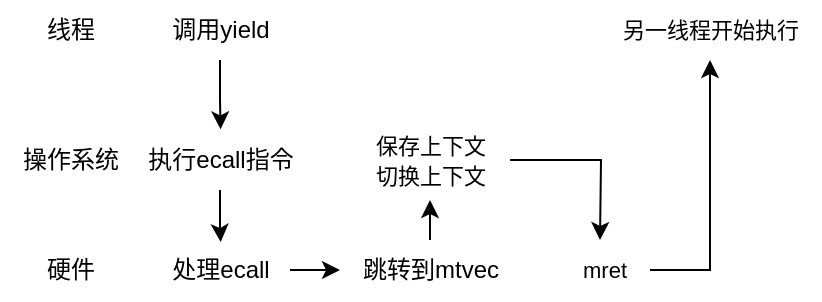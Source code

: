 <mxfile version="24.0.4" type="device">
  <diagram name="Page-1" id="lXNj8JQmdZIlTVaWbob7">
    <mxGraphModel dx="691" dy="386" grid="1" gridSize="10" guides="1" tooltips="1" connect="1" arrows="1" fold="1" page="1" pageScale="1" pageWidth="1654" pageHeight="1169" math="0" shadow="0">
      <root>
        <mxCell id="0" />
        <mxCell id="1" parent="0" />
        <mxCell id="-NQKDJ37Ewu2Son77Ja4-2" value="线程" style="text;html=1;align=center;verticalAlign=middle;resizable=0;points=[];autosize=1;strokeColor=none;fillColor=none;" vertex="1" parent="1">
          <mxGeometry x="400" y="455" width="50" height="30" as="geometry" />
        </mxCell>
        <mxCell id="-NQKDJ37Ewu2Son77Ja4-3" value="操作系统" style="text;html=1;align=center;verticalAlign=middle;resizable=0;points=[];autosize=1;strokeColor=none;fillColor=none;" vertex="1" parent="1">
          <mxGeometry x="390" y="520" width="70" height="30" as="geometry" />
        </mxCell>
        <mxCell id="-NQKDJ37Ewu2Son77Ja4-4" value="硬件" style="text;html=1;align=center;verticalAlign=middle;resizable=0;points=[];autosize=1;strokeColor=none;fillColor=none;" vertex="1" parent="1">
          <mxGeometry x="400" y="575" width="50" height="30" as="geometry" />
        </mxCell>
        <mxCell id="-NQKDJ37Ewu2Son77Ja4-5" value="调用yield" style="text;html=1;align=center;verticalAlign=middle;resizable=0;points=[];autosize=1;strokeColor=none;fillColor=none;" vertex="1" parent="1">
          <mxGeometry x="465" y="455" width="70" height="30" as="geometry" />
        </mxCell>
        <mxCell id="-NQKDJ37Ewu2Son77Ja4-6" value="执行ecall指令" style="text;html=1;align=center;verticalAlign=middle;resizable=0;points=[];autosize=1;strokeColor=none;fillColor=none;" vertex="1" parent="1">
          <mxGeometry x="450" y="520" width="100" height="30" as="geometry" />
        </mxCell>
        <mxCell id="-NQKDJ37Ewu2Son77Ja4-19" style="edgeStyle=orthogonalEdgeStyle;rounded=0;orthogonalLoop=1;jettySize=auto;html=1;" edge="1" parent="1" source="-NQKDJ37Ewu2Son77Ja4-7" target="-NQKDJ37Ewu2Son77Ja4-8">
          <mxGeometry relative="1" as="geometry" />
        </mxCell>
        <mxCell id="-NQKDJ37Ewu2Son77Ja4-7" value="处理ecall" style="text;html=1;align=center;verticalAlign=middle;resizable=0;points=[];autosize=1;strokeColor=none;fillColor=none;" vertex="1" parent="1">
          <mxGeometry x="465" y="575" width="70" height="30" as="geometry" />
        </mxCell>
        <mxCell id="-NQKDJ37Ewu2Son77Ja4-8" value="跳转到mtvec" style="text;html=1;align=center;verticalAlign=middle;resizable=0;points=[];autosize=1;strokeColor=none;fillColor=none;" vertex="1" parent="1">
          <mxGeometry x="560" y="575" width="90" height="30" as="geometry" />
        </mxCell>
        <mxCell id="-NQKDJ37Ewu2Son77Ja4-13" value="" style="edgeStyle=orthogonalEdgeStyle;rounded=0;orthogonalLoop=1;jettySize=auto;html=1;" edge="1" parent="1" source="-NQKDJ37Ewu2Son77Ja4-10">
          <mxGeometry relative="1" as="geometry">
            <mxPoint x="690" y="575" as="targetPoint" />
          </mxGeometry>
        </mxCell>
        <mxCell id="-NQKDJ37Ewu2Son77Ja4-10" value="&lt;span style=&quot;font-size: 11px;&quot;&gt;保存上下文&lt;/span&gt;&lt;br&gt;&lt;div&gt;&lt;span style=&quot;font-size: 11px;&quot;&gt;切换上下文&lt;/span&gt;&lt;/div&gt;" style="text;html=1;align=center;verticalAlign=middle;resizable=0;points=[];autosize=1;strokeColor=none;fillColor=none;" vertex="1" parent="1">
          <mxGeometry x="565" y="515" width="80" height="40" as="geometry" />
        </mxCell>
        <mxCell id="-NQKDJ37Ewu2Son77Ja4-16" value="" style="edgeStyle=orthogonalEdgeStyle;rounded=0;orthogonalLoop=1;jettySize=auto;html=1;" edge="1" parent="1" target="-NQKDJ37Ewu2Son77Ja4-15">
          <mxGeometry relative="1" as="geometry">
            <mxPoint x="715" y="590" as="sourcePoint" />
            <Array as="points">
              <mxPoint x="745" y="590" />
            </Array>
          </mxGeometry>
        </mxCell>
        <mxCell id="-NQKDJ37Ewu2Son77Ja4-12" value="&lt;span style=&quot;font-size: 11px;&quot;&gt;mret&lt;/span&gt;" style="text;html=1;align=center;verticalAlign=middle;resizable=0;points=[];autosize=1;strokeColor=none;fillColor=none;" vertex="1" parent="1">
          <mxGeometry x="667" y="575" width="50" height="30" as="geometry" />
        </mxCell>
        <mxCell id="-NQKDJ37Ewu2Son77Ja4-15" value="&lt;span style=&quot;font-size: 11px;&quot;&gt;另一线程开始执行&lt;/span&gt;" style="text;html=1;align=center;verticalAlign=middle;resizable=0;points=[];autosize=1;strokeColor=none;fillColor=none;" vertex="1" parent="1">
          <mxGeometry x="690" y="455" width="110" height="30" as="geometry" />
        </mxCell>
        <mxCell id="-NQKDJ37Ewu2Son77Ja4-17" style="edgeStyle=orthogonalEdgeStyle;rounded=0;orthogonalLoop=1;jettySize=auto;html=1;entryX=0.503;entryY=-0.011;entryDx=0;entryDy=0;entryPerimeter=0;" edge="1" parent="1" source="-NQKDJ37Ewu2Son77Ja4-5" target="-NQKDJ37Ewu2Son77Ja4-6">
          <mxGeometry relative="1" as="geometry" />
        </mxCell>
        <mxCell id="-NQKDJ37Ewu2Son77Ja4-18" style="edgeStyle=orthogonalEdgeStyle;rounded=0;orthogonalLoop=1;jettySize=auto;html=1;entryX=0.505;entryY=0.033;entryDx=0;entryDy=0;entryPerimeter=0;" edge="1" parent="1" source="-NQKDJ37Ewu2Son77Ja4-6" target="-NQKDJ37Ewu2Son77Ja4-7">
          <mxGeometry relative="1" as="geometry" />
        </mxCell>
        <mxCell id="-NQKDJ37Ewu2Son77Ja4-20" style="edgeStyle=orthogonalEdgeStyle;rounded=0;orthogonalLoop=1;jettySize=auto;html=1;entryX=0.692;entryY=1.008;entryDx=0;entryDy=0;entryPerimeter=0;" edge="1" parent="1" source="-NQKDJ37Ewu2Son77Ja4-8">
          <mxGeometry relative="1" as="geometry">
            <mxPoint x="605.36" y="555.32" as="targetPoint" />
          </mxGeometry>
        </mxCell>
      </root>
    </mxGraphModel>
  </diagram>
</mxfile>
